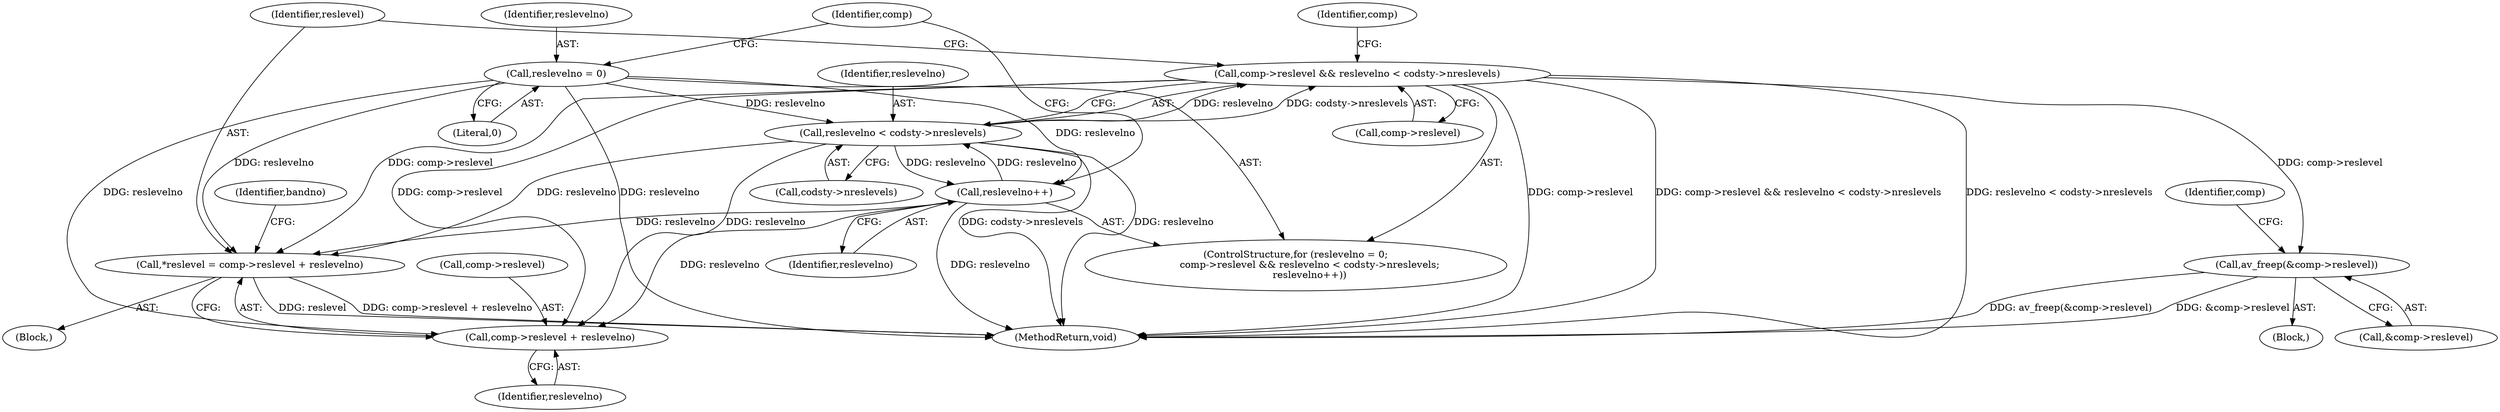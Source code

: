digraph "0_FFmpeg_912ce9dd2080c5837285a471d750fa311e09b555@pointer" {
"1000111" [label="(Call,comp->reslevel && reslevelno < codsty->nreslevels)"];
"1000115" [label="(Call,reslevelno < codsty->nreslevels)"];
"1000120" [label="(Call,reslevelno++)"];
"1000108" [label="(Call,reslevelno = 0)"];
"1000124" [label="(Call,*reslevel = comp->reslevel + reslevelno)"];
"1000126" [label="(Call,comp->reslevel + reslevelno)"];
"1000205" [label="(Call,av_freep(&comp->reslevel))"];
"1000126" [label="(Call,comp->reslevel + reslevelno)"];
"1000220" [label="(MethodReturn,void)"];
"1000122" [label="(Block,)"];
"1000130" [label="(Identifier,reslevelno)"];
"1000205" [label="(Call,av_freep(&comp->reslevel))"];
"1000206" [label="(Call,&comp->reslevel)"];
"1000111" [label="(Call,comp->reslevel && reslevelno < codsty->nreslevels)"];
"1000117" [label="(Call,codsty->nreslevels)"];
"1000109" [label="(Identifier,reslevelno)"];
"1000213" [label="(Identifier,comp)"];
"1000110" [label="(Literal,0)"];
"1000113" [label="(Identifier,comp)"];
"1000120" [label="(Call,reslevelno++)"];
"1000108" [label="(Call,reslevelno = 0)"];
"1000203" [label="(Identifier,comp)"];
"1000124" [label="(Call,*reslevel = comp->reslevel + reslevelno)"];
"1000133" [label="(Identifier,bandno)"];
"1000107" [label="(ControlStructure,for (reslevelno = 0;\n         comp->reslevel && reslevelno < codsty->nreslevels;\n         reslevelno++))"];
"1000125" [label="(Identifier,reslevel)"];
"1000127" [label="(Call,comp->reslevel)"];
"1000112" [label="(Call,comp->reslevel)"];
"1000103" [label="(Block,)"];
"1000116" [label="(Identifier,reslevelno)"];
"1000115" [label="(Call,reslevelno < codsty->nreslevels)"];
"1000121" [label="(Identifier,reslevelno)"];
"1000111" -> "1000107"  [label="AST: "];
"1000111" -> "1000112"  [label="CFG: "];
"1000111" -> "1000115"  [label="CFG: "];
"1000112" -> "1000111"  [label="AST: "];
"1000115" -> "1000111"  [label="AST: "];
"1000125" -> "1000111"  [label="CFG: "];
"1000203" -> "1000111"  [label="CFG: "];
"1000111" -> "1000220"  [label="DDG: reslevelno < codsty->nreslevels"];
"1000111" -> "1000220"  [label="DDG: comp->reslevel"];
"1000111" -> "1000220"  [label="DDG: comp->reslevel && reslevelno < codsty->nreslevels"];
"1000115" -> "1000111"  [label="DDG: reslevelno"];
"1000115" -> "1000111"  [label="DDG: codsty->nreslevels"];
"1000111" -> "1000124"  [label="DDG: comp->reslevel"];
"1000111" -> "1000126"  [label="DDG: comp->reslevel"];
"1000111" -> "1000205"  [label="DDG: comp->reslevel"];
"1000115" -> "1000117"  [label="CFG: "];
"1000116" -> "1000115"  [label="AST: "];
"1000117" -> "1000115"  [label="AST: "];
"1000115" -> "1000220"  [label="DDG: codsty->nreslevels"];
"1000115" -> "1000220"  [label="DDG: reslevelno"];
"1000120" -> "1000115"  [label="DDG: reslevelno"];
"1000108" -> "1000115"  [label="DDG: reslevelno"];
"1000115" -> "1000120"  [label="DDG: reslevelno"];
"1000115" -> "1000124"  [label="DDG: reslevelno"];
"1000115" -> "1000126"  [label="DDG: reslevelno"];
"1000120" -> "1000107"  [label="AST: "];
"1000120" -> "1000121"  [label="CFG: "];
"1000121" -> "1000120"  [label="AST: "];
"1000113" -> "1000120"  [label="CFG: "];
"1000120" -> "1000220"  [label="DDG: reslevelno"];
"1000108" -> "1000120"  [label="DDG: reslevelno"];
"1000120" -> "1000124"  [label="DDG: reslevelno"];
"1000120" -> "1000126"  [label="DDG: reslevelno"];
"1000108" -> "1000107"  [label="AST: "];
"1000108" -> "1000110"  [label="CFG: "];
"1000109" -> "1000108"  [label="AST: "];
"1000110" -> "1000108"  [label="AST: "];
"1000113" -> "1000108"  [label="CFG: "];
"1000108" -> "1000220"  [label="DDG: reslevelno"];
"1000108" -> "1000124"  [label="DDG: reslevelno"];
"1000108" -> "1000126"  [label="DDG: reslevelno"];
"1000124" -> "1000122"  [label="AST: "];
"1000124" -> "1000126"  [label="CFG: "];
"1000125" -> "1000124"  [label="AST: "];
"1000126" -> "1000124"  [label="AST: "];
"1000133" -> "1000124"  [label="CFG: "];
"1000124" -> "1000220"  [label="DDG: comp->reslevel + reslevelno"];
"1000124" -> "1000220"  [label="DDG: reslevel"];
"1000126" -> "1000130"  [label="CFG: "];
"1000127" -> "1000126"  [label="AST: "];
"1000130" -> "1000126"  [label="AST: "];
"1000205" -> "1000103"  [label="AST: "];
"1000205" -> "1000206"  [label="CFG: "];
"1000206" -> "1000205"  [label="AST: "];
"1000213" -> "1000205"  [label="CFG: "];
"1000205" -> "1000220"  [label="DDG: av_freep(&comp->reslevel)"];
"1000205" -> "1000220"  [label="DDG: &comp->reslevel"];
}
